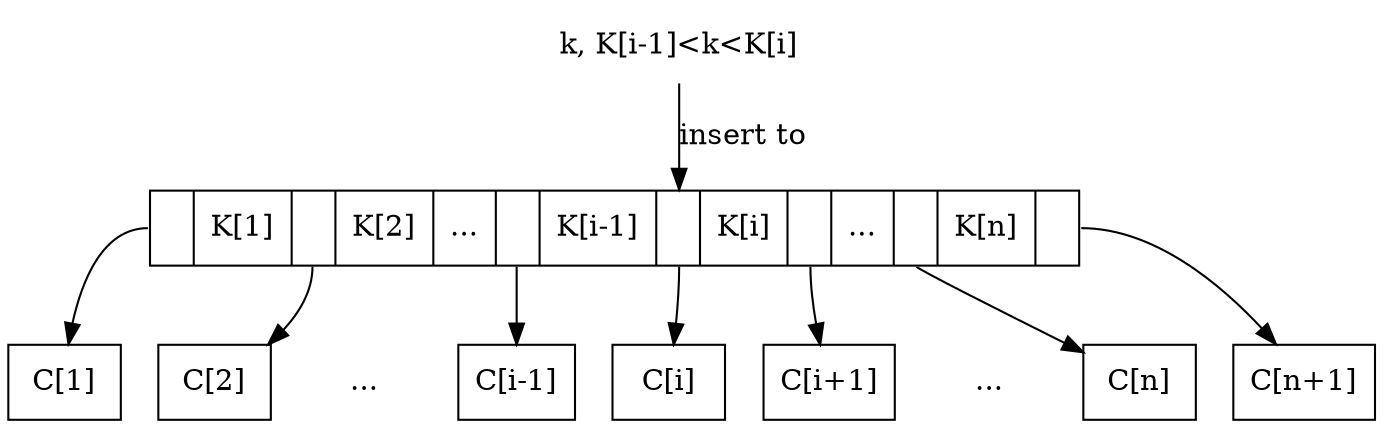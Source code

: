 digraph G{
	/*a Node before insertion*/
	node[shape=record]
	k[shape=plaintext, label="k, K[i-1]<k<K[i]"];
	n[label="<c1>|K[1]|<c2>|K[2]|<c2toi>...|<c1i>|K[i-1]|<ci>|K[i]|<ci1>|<ci1ton>...|<cn>|K[n]|<cn1>"];
	C1[label="C[1]"];
	C2[label="C[2]"];
	C2toi[shape=plaintext, label="..."];
	C1i[label="C[i-1]"];
	Ci[label="C[i]"];
	Ci1[label="C[i+1]"];
	Ci1ton[shape=plaintext, label="..."];
	Cn[label="C[n]"];
	Cn1[label="C[n+1]"];
	/*connections*/
	k->n:ci[label="insert to"];
	n:c1->C1;
	n:c2->C2;
	n:c2toi->C2toi[style=invis];
	n:c1i->C1i;
	n:ci->Ci;
	n:ci1->Ci1;
	n:ci1ton->Ci1ton[style=invis];
	n:cn->Cn;
	n:cn1->Cn1;
}
